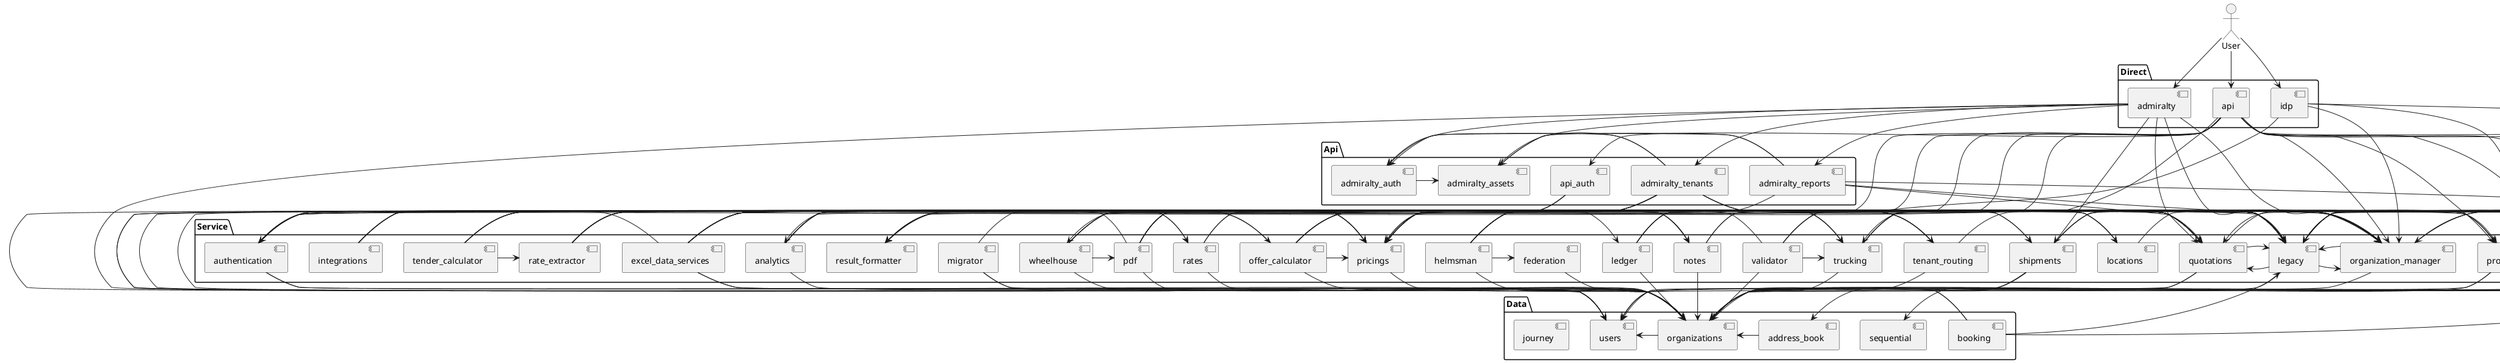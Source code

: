@startuml
package "Direct" {
  [admiralty]
  [api]
  [idp]
}
package "Api" {
  [admiralty_assets]
  [admiralty_auth]
  [admiralty_reports]
  [admiralty_tenants]
  [api_auth]
}
package "Service" {
  [profiles]
  [legacy]
  [companies]
  [groups]
  [organization_manager]
  [cargo]
  [quotations]
  [authentication]
  [locations]
  [trucking]
  [pricings]
  [routing]
  [shipments]
  [analytics]
  [cms_data]
  [result_formatter]
  [notes]
  [offer_calculator]
  [pdf]
  [wheelhouse]
  [excel_data_services]
  [federation]
  [tenant_routing]
  [ledger]
  [helmsman]
  [integrations]
  [migrator]
  [rates]
  [rate_extractor]
  [tender_calculator]
  [validator]
}
package "Data" {
  [users]
  [organizations]
  [address_book]
  [sequential]
  [booking]
  [journey]
}
[organizations] -> [users]
[address_book] -> [organizations]
[admiralty_auth] -> [admiralty_assets]
[profiles] --> [users]
[profiles] --> [organizations]
[legacy] --> [organizations]
[legacy] -> [profiles]
[legacy] -> [cargo]
[legacy] -> [companies]
[legacy] -> [organization_manager]
[legacy] -> [quotations]
[companies] --> [organizations]
[companies] -> [legacy]
[companies] -> [groups]
[groups] --> [organizations]
[groups] -> [companies]
[organization_manager] -> [companies]
[organization_manager] -> [groups]
[organization_manager] -> [legacy]
[organization_manager] --> [organizations]
[cargo] --> [organizations]
[cargo] -> [organization_manager]
[cargo] -> [legacy]
[cargo] -> [quotations]
[quotations] -> [cargo]
[quotations] -> [legacy]
[quotations] --> [organizations]
[quotations] --> [users]
[admiralty_reports] -> [admiralty_assets]
[admiralty_reports] -> [admiralty_auth]
[admiralty_reports] --> [companies]
[admiralty_reports] --> [quotations]
[admiralty_reports] --> [organizations]
[admiralty_reports] --> [organization_manager]
[authentication] --> [organizations]
[authentication] -> [organization_manager]
[authentication] --> [users]
[authentication] -> [groups]
[locations] -> [legacy]
[trucking] -> [groups]
[trucking] -> [legacy]
[trucking] -> [locations]
[trucking] --> [organizations]
[pricings] -> [companies]
[pricings] -> [groups]
[pricings] -> [legacy]
[pricings] --> [organizations]
[pricings] -> [organization_manager]
[pricings] -> [trucking]
[admiralty_tenants] -> [admiralty_assets]
[admiralty_tenants] -> [admiralty_auth]
[admiralty_tenants] --> [authentication]
[admiralty_tenants] --> [legacy]
[admiralty_tenants] --> [organization_manager]
[admiralty_tenants] --> [organizations]
[admiralty_tenants] --> [pricings]
[admiralty_tenants] --> [profiles]
[admiralty_tenants] --> [users]
[routing] -> [legacy]
[shipments] --> [address_book]
[shipments] -> [cargo]
[shipments] -> [quotations]
[shipments] -> [routing]
[shipments] --> [sequential]
[shipments] --> [organizations]
:User: --> [admiralty]
[admiralty] --> [admiralty_assets]
[admiralty] --> [admiralty_auth]
[admiralty] --> [admiralty_reports]
[admiralty] --> [admiralty_tenants]
[admiralty] --> [legacy]
[admiralty] --> [organization_manager]
[admiralty] --> [organizations]
[admiralty] --> [quotations]
[admiralty] --> [shipments]
[analytics] -> [companies]
[analytics] -> [legacy]
[analytics] --> [organizations]
[analytics] -> [organization_manager]
[analytics] -> [pricings]
[analytics] -> [quotations]
[analytics] -> [shipments]
[api_auth] --> [users]
[api_auth] --> [organizations]
[api_auth] --> [authentication]
[cms_data] --> [organizations]
[result_formatter] -> [legacy]
[result_formatter] -> [pricings]
[result_formatter] -> [quotations]
[notes] -> [legacy]
[notes] --> [organizations]
[notes] -> [pricings]
[notes] -> [quotations]
[offer_calculator] -> [legacy]
[offer_calculator] -> [notes]
[offer_calculator] --> [organizations]
[offer_calculator] -> [organization_manager]
[offer_calculator] -> [pricings]
[offer_calculator] -> [quotations]
[offer_calculator] -> [result_formatter]
[offer_calculator] -> [trucking]
[pdf] -> [legacy]
[pdf] -> [notes]
[pdf] -> [organization_manager]
[pdf] --> [organizations]
[pdf] -> [pricings]
[pdf] -> [profiles]
[pdf] -> [quotations]
[pdf] -> [result_formatter]
[wheelhouse] -> [cargo]
[wheelhouse] -> [legacy]
[wheelhouse] -> [offer_calculator]
[wheelhouse] -> [pdf]
[wheelhouse] --> [organizations]
[wheelhouse] -> [organization_manager]
:User: --> [api]
[api] --> [analytics]
[api] --> [api_auth]
[api] --> [authentication]
[api] --> [cargo]
[api] --> [organizations]
[api] --> [organization_manager]
[api] --> [pricings]
[api] --> [profiles]
[api] --> [result_formatter]
[api] --> [cms_data]
[api] --> [trucking]
[api] --> [users]
[api] --> [wheelhouse]
[booking] --> [companies]
[booking] -> [organizations]
[booking] -> [users]
[booking] --> [legacy]
[excel_data_services] -> [authentication]
[excel_data_services] -> [companies]
[excel_data_services] -> [groups]
[excel_data_services] -> [legacy]
[excel_data_services] -> [locations]
[excel_data_services] -> [pricings]
[excel_data_services] --> [organizations]
[excel_data_services] -> [organization_manager]
[excel_data_services] -> [trucking]
[excel_data_services] --> [users]
[federation] --> [organizations]
[tenant_routing] -> [routing]
[tenant_routing] --> [organizations]
[ledger] -> [cargo]
[ledger] --> [organizations]
[ledger] -> [routing]
[ledger] -> [tenant_routing]
[ledger] -> [legacy]
[helmsman] -> [federation]
[helmsman] -> [ledger]
[helmsman] -> [organization_manager]
[helmsman] --> [organizations]
[helmsman] -> [routing]
[helmsman] -> [tenant_routing]
[helmsman] -> [companies]
[helmsman] -> [legacy]
:User: --> [idp]
[idp] --> [authentication]
[idp] --> [organization_manager]
[idp] --> [organizations]
[idp] --> [profiles]
[integrations] -> [companies]
[integrations] -> [legacy]
[integrations] -> [organization_manager]
[integrations] -> [profiles]
[integrations] -> [shipments]
[migrator] -> [locations]
[migrator] --> [organizations]
[migrator] --> [users]
[rates] -> [cargo]
[rates] --> [organizations]
[rates] -> [routing]
[rate_extractor] -> [cargo]
[rate_extractor] -> [organization_manager]
[rate_extractor] -> [quotations]
[rate_extractor] -> [rates]
[rate_extractor] -> [routing]
[rate_extractor] -> [tenant_routing]
[tender_calculator] -> [cargo]
[tender_calculator] -> [rate_extractor]
[tender_calculator] -> [rates]
[tender_calculator] -> [tenant_routing]
[tender_calculator] -> [quotations]
[tender_calculator] -> [legacy]
[validator] -> [groups]
[validator] -> [legacy]
[validator] -> [pricings]
[validator] --> [organizations]
[validator] -> [organization_manager]
[validator] -> [trucking]
@enduml
